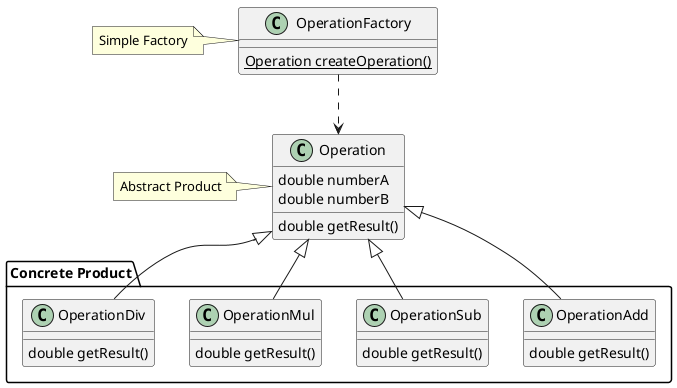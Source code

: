 @startuml
'https://plantuml.com/class-diagram

class Operation {
    double numberA
    double numberB
    double getResult()
}
note left: Abstract Product

package "Concrete Product"{
class OperationAdd {
    double getResult()
}
class OperationSub {
    double getResult()
}
class OperationMul {
    double getResult()
}
class OperationDiv {
    double getResult()
}
}

class OperationFactory {
    {static} Operation createOperation()
}
note left: Simple Factory

Operation <|-- OperationAdd
Operation <|-- OperationSub
Operation <|-- OperationMul
Operation <|-- OperationDiv
OperationFactory ..> Operation

@enduml